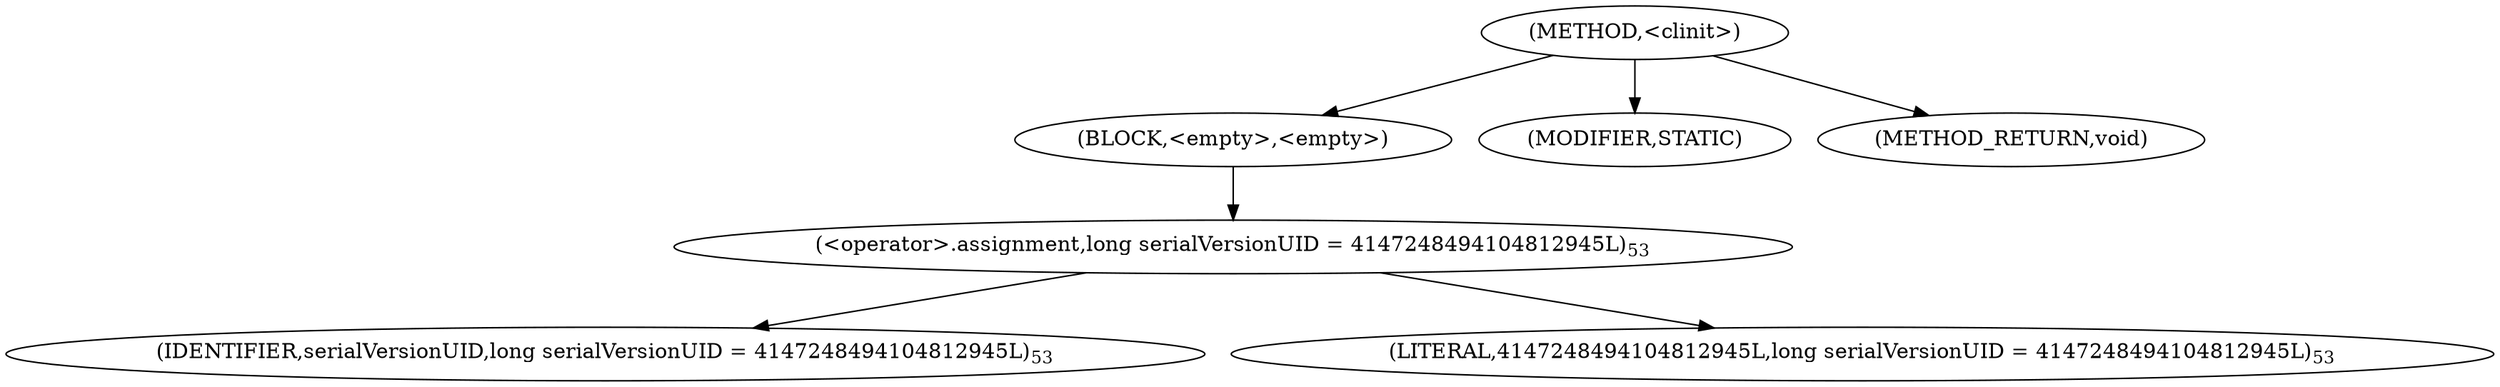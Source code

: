 digraph "&lt;clinit&gt;" {  
"86" [label = <(METHOD,&lt;clinit&gt;)> ]
"87" [label = <(BLOCK,&lt;empty&gt;,&lt;empty&gt;)> ]
"88" [label = <(&lt;operator&gt;.assignment,long serialVersionUID = 4147248494104812945L)<SUB>53</SUB>> ]
"89" [label = <(IDENTIFIER,serialVersionUID,long serialVersionUID = 4147248494104812945L)<SUB>53</SUB>> ]
"90" [label = <(LITERAL,4147248494104812945L,long serialVersionUID = 4147248494104812945L)<SUB>53</SUB>> ]
"91" [label = <(MODIFIER,STATIC)> ]
"92" [label = <(METHOD_RETURN,void)> ]
  "86" -> "87" 
  "86" -> "91" 
  "86" -> "92" 
  "87" -> "88" 
  "88" -> "89" 
  "88" -> "90" 
}

